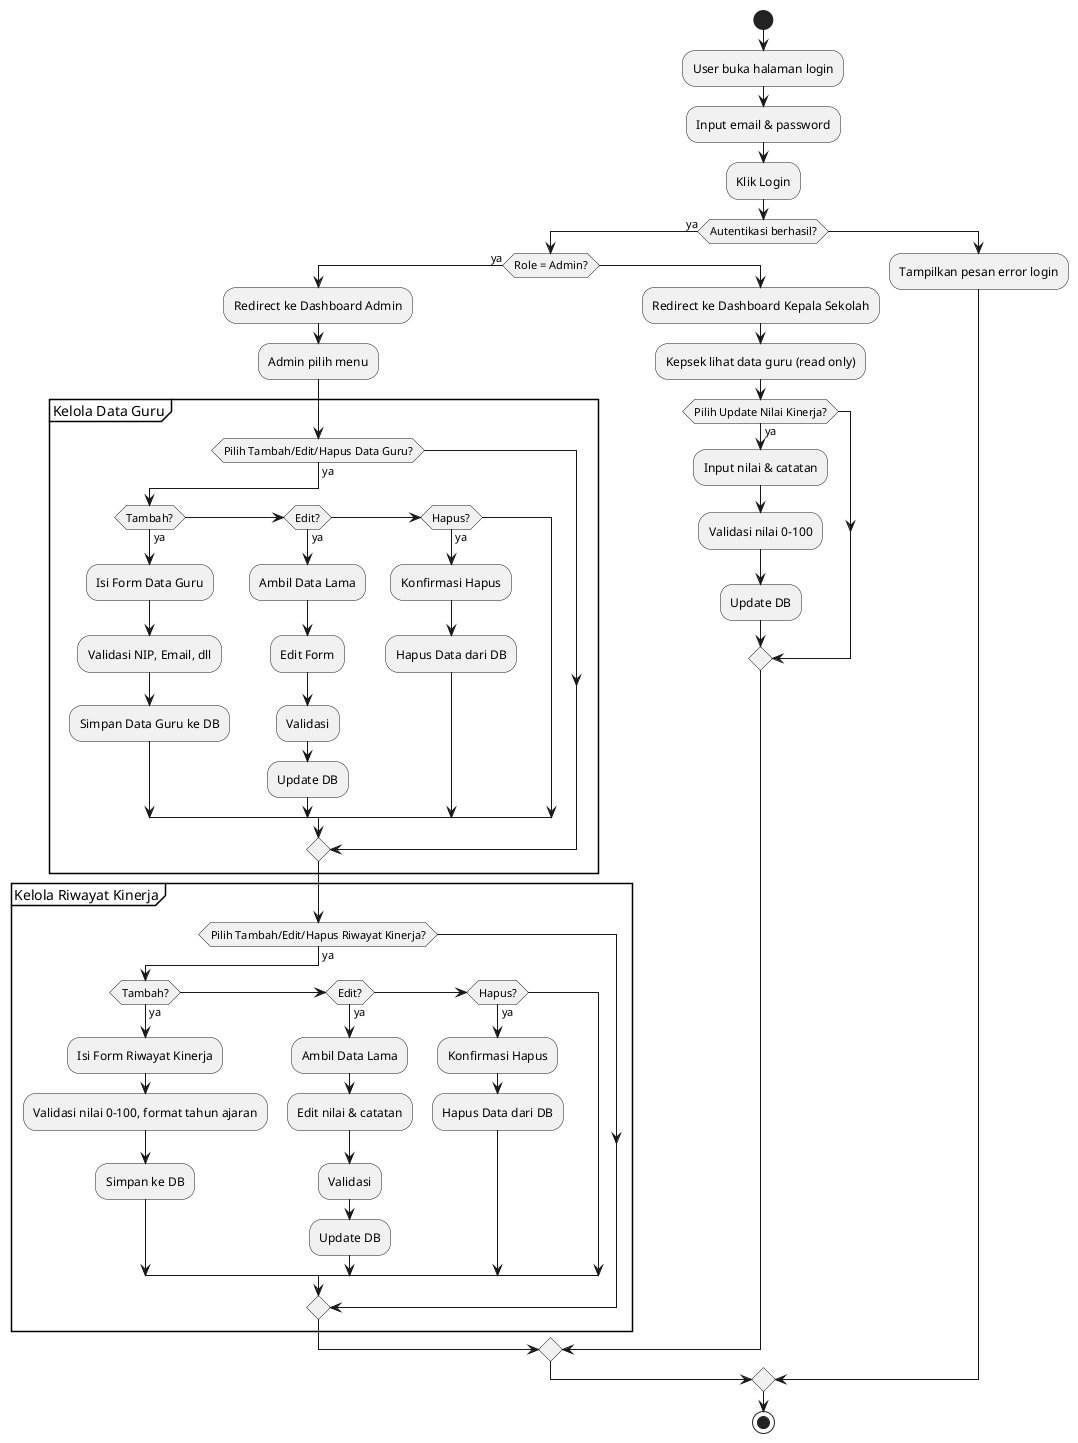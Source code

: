 @startuml
start
:User buka halaman login;
:Input email & password;
:Klik Login;

if (Autentikasi berhasil?) then (ya)
    if (Role = Admin?) then (ya)
        :Redirect ke Dashboard Admin;

        :Admin pilih menu;
        partition "Kelola Data Guru" {
            if (Pilih Tambah/Edit/Hapus Data Guru?) then (ya)
                if (Tambah?) then (ya)
                    :Isi Form Data Guru;
                    :Validasi NIP, Email, dll;
                    :Simpan Data Guru ke DB;
                elseif (Edit?) then (ya)
                    :Ambil Data Lama;
                    :Edit Form;
                    :Validasi;
                    :Update DB;
                elseif (Hapus?) then (ya)
                    :Konfirmasi Hapus;
                    :Hapus Data dari DB;
                endif
            endif
        }
        partition "Kelola Riwayat Kinerja" {
            if (Pilih Tambah/Edit/Hapus Riwayat Kinerja?) then (ya)
                if (Tambah?) then (ya)
                    :Isi Form Riwayat Kinerja;
                    :Validasi nilai 0-100, format tahun ajaran;
                    :Simpan ke DB;
                elseif (Edit?) then (ya)
                    :Ambil Data Lama;
                    :Edit nilai & catatan;
                    :Validasi;
                    :Update DB;
                elseif (Hapus?) then (ya)
                    :Konfirmasi Hapus;
                    :Hapus Data dari DB;
                endif
            endif
        }
    else
        :Redirect ke Dashboard Kepala Sekolah;
        :Kepsek lihat data guru (read only);

        if (Pilih Update Nilai Kinerja?) then (ya)
            :Input nilai & catatan;
            :Validasi nilai 0-100;
            :Update DB;
        endif
    endif
else
    :Tampilkan pesan error login;
endif
stop
@enduml
